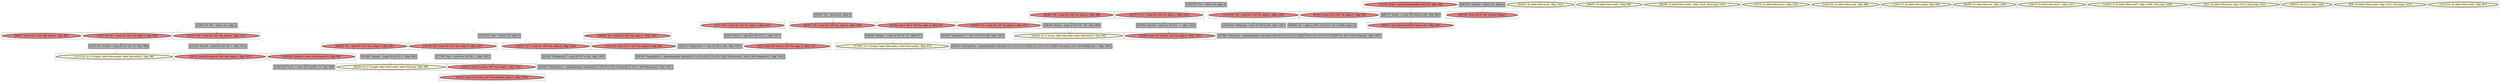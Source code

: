 
digraph G {



node306->node291 [style=dotted,color=forestgreen,label="T",fontcolor=forestgreen ]
node305->node329 [style=dotted,color=forestgreen,label="T",fontcolor=forestgreen ]
node319->node343 [style=dotted,color=forestgreen,label="T",fontcolor=forestgreen ]
node318->node304 [style=dotted,color=forestgreen,label="T",fontcolor=forestgreen ]
node319->node318 [style=dotted,color=forestgreen,label="T",fontcolor=forestgreen ]
node306->node282 [style=dotted,color=forestgreen,label="T",fontcolor=forestgreen ]
node293->node292 [style=dotted,color=forestgreen,label="T",fontcolor=forestgreen ]
node335->node286 [style=dotted,color=forestgreen,label="T",fontcolor=forestgreen ]
node319->node317 [style=dotted,color=forestgreen,label="T",fontcolor=forestgreen ]
node321->node316 [style=dotted,color=forestgreen,label="T",fontcolor=forestgreen ]
node290->node294 [style=dotted,color=forestgreen,label="T",fontcolor=forestgreen ]
node298->node333 [style=dotted,color=forestgreen,label="T",fontcolor=forestgreen ]
node306->node302 [style=dotted,color=forestgreen,label="T",fontcolor=forestgreen ]
node312->node287 [style=dotted,color=forestgreen,label="T",fontcolor=forestgreen ]
node303->node336 [style=dotted,color=forestgreen,label="T",fontcolor=forestgreen ]
node328->node330 [style=dotted,color=forestgreen,label="T",fontcolor=forestgreen ]
node299->node298 [style=dotted,color=forestgreen,label="T",fontcolor=forestgreen ]
node310->node322 [style=dotted,color=forestgreen,label="T",fontcolor=forestgreen ]
node313->node300 [style=dotted,color=forestgreen,label="T",fontcolor=forestgreen ]
node344->node299 [style=dotted,color=forestgreen,label="T",fontcolor=forestgreen ]
node343->node297 [style=dotted,color=forestgreen,label="T",fontcolor=forestgreen ]
node303->node288 [style=dotted,color=forestgreen,label="T",fontcolor=forestgreen ]
node326->node307 [style=dotted,color=forestgreen,label="T",fontcolor=forestgreen ]
node344->node307 [style=dotted,color=forestgreen,label="T",fontcolor=forestgreen ]
node319->node290 [style=dotted,color=forestgreen,label="T",fontcolor=forestgreen ]
node320->node312 [style=dotted,color=forestgreen,label="T",fontcolor=forestgreen ]
node306->node284 [style=dotted,color=forestgreen,label="T",fontcolor=forestgreen ]
node303->node286 [style=dotted,color=forestgreen,label="T",fontcolor=forestgreen ]
node329->node287 [style=dotted,color=forestgreen,label="T",fontcolor=forestgreen ]
node344->node296 [style=dotted,color=forestgreen,label="T",fontcolor=forestgreen ]
node334->node332 [style=dotted,color=forestgreen,label="T",fontcolor=forestgreen ]
node337->node334 [style=dotted,color=forestgreen,label="T",fontcolor=forestgreen ]
node306->node340 [style=dotted,color=forestgreen,label="T",fontcolor=forestgreen ]
node302->node313 [style=dotted,color=forestgreen,label="T",fontcolor=forestgreen ]
node303->node308 [style=dotted,color=forestgreen,label="T",fontcolor=forestgreen ]
node319->node327 [style=dotted,color=forestgreen,label="T",fontcolor=forestgreen ]
node303->node337 [style=dotted,color=forestgreen,label="T",fontcolor=forestgreen ]
node296->node293 [style=dotted,color=forestgreen,label="T",fontcolor=forestgreen ]
node280->node326 [style=dotted,color=forestgreen,label="T",fontcolor=forestgreen ]
node315->node329 [style=dotted,color=forestgreen,label="T",fontcolor=forestgreen ]
node289->node315 [style=dotted,color=forestgreen,label="T",fontcolor=forestgreen ]
node297->node295 [style=dotted,color=forestgreen,label="T",fontcolor=forestgreen ]
node344->node280 [style=dotted,color=forestgreen,label="T",fontcolor=forestgreen ]
node304->node330 [style=dotted,color=forestgreen,label="T",fontcolor=forestgreen ]
node336->node335 [style=dotted,color=forestgreen,label="T",fontcolor=forestgreen ]
node292->node315 [style=dotted,color=forestgreen,label="T",fontcolor=forestgreen ]
node294->node317 [style=dotted,color=forestgreen,label="T",fontcolor=forestgreen ]
node316->node339 [style=dotted,color=forestgreen,label="T",fontcolor=forestgreen ]
node291->node289 [style=dotted,color=forestgreen,label="T",fontcolor=forestgreen ]
node283->node282 [style=dotted,color=forestgreen,label="T",fontcolor=forestgreen ]
node344->node311 [style=dotted,color=forestgreen,label="T",fontcolor=forestgreen ]
node330->node292 [style=dotted,color=forestgreen,label="T",fontcolor=forestgreen ]
node288->node305 [style=dotted,color=forestgreen,label="T",fontcolor=forestgreen ]
node284->node283 [style=dotted,color=forestgreen,label="T",fontcolor=forestgreen ]


subgraph cluster65 {


node344 [penwidth=3.0,fontsize=20,fillcolor=grey,label="[54/63]  %j = alloca i32, align 4",shape=rectangle,style=filled ]



}

subgraph cluster63 {


node342 [penwidth=3.0,fontsize=20,fillcolor=lemonchiffon,label="[52/53]  br label %for.inc20, !dbg !1016",shape=ellipse,style=filled ]



}

subgraph cluster61 {


node340 [penwidth=3.0,fontsize=20,fillcolor=lightcoral,label="[66/67]  store i32 0, i32* %k, align 4, !dbg !982",shape=ellipse,style=filled ]



}

subgraph cluster60 {


node339 [penwidth=3.0,fontsize=20,fillcolor=lightcoral,label="[69/70]  call void @srand(i32 %conv) #3, !dbg !961",shape=ellipse,style=filled ]



}

subgraph cluster55 {


node334 [penwidth=3.0,fontsize=20,fillcolor=grey,label="[81/84]  %cmp8 = icmp slt i32 %3, 5, !dbg !995",shape=rectangle,style=filled ]



}

subgraph cluster53 {


node332 [penwidth=3.0,fontsize=20,fillcolor=lemonchiffon,label="[82/83]  br i1 %cmp8, label %for.body9, label %for.end, !dbg !996",shape=ellipse,style=filled ]



}

subgraph cluster51 {


node330 [penwidth=3.0,fontsize=20,fillcolor=grey,label="[87/88]  %arrayidx = getelementptr inbounds [100 x [10 x [10 x [5 x i32]]]], [100 x [10 x [10 x [5 x i32]]]]* %a, i64 0, i64 %idxprom, !dbg !1001",shape=rectangle,style=filled ]



}

subgraph cluster50 {


node329 [penwidth=3.0,fontsize=20,fillcolor=grey,label="[24/25]  %arrayidx16 = getelementptr inbounds [5 x i32], [5 x i32]* %arrayidx14, i64 0, i64 %idxprom15, !dbg !1001",shape=rectangle,style=filled ]



}

subgraph cluster49 {


node328 [penwidth=3.0,fontsize=20,fillcolor=grey,label="[86/89]  %a = alloca [100 x [10 x [10 x [5 x i32]]]], align 16",shape=rectangle,style=filled ]



}

subgraph cluster45 {


node324 [penwidth=3.0,fontsize=20,fillcolor=lemonchiffon,label="[96/97]  br label %for.cond7, !dbg !992",shape=ellipse,style=filled ]



}

subgraph cluster41 {


node320 [penwidth=3.0,fontsize=20,fillcolor=lightcoral,label="[128/131]  %call10 = call i32 @rand() #3, !dbg !997",shape=ellipse,style=filled ]



}

subgraph cluster39 {


node318 [penwidth=3.0,fontsize=20,fillcolor=lightcoral,label="[103/106]  %4 = load i32, i32* %i, align 4, !dbg !1000",shape=ellipse,style=filled ]



}

subgraph cluster38 {


node317 [penwidth=3.0,fontsize=20,fillcolor=lightcoral,label="[34/35]  store i32 %inc24, i32* %i, align 4, !dbg !1022",shape=ellipse,style=filled ]



}

subgraph cluster64 {


node343 [penwidth=3.0,fontsize=20,fillcolor=lightcoral,label="[64/65]  %0 = load i32, i32* %i, align 4, !dbg !966",shape=ellipse,style=filled ]



}

subgraph cluster46 {


node325 [penwidth=3.0,fontsize=20,fillcolor=lemonchiffon,label="[92/93]  br label %for.cond1, !dbg !1018, !llvm.loop !1019",shape=ellipse,style=filled ]



}

subgraph cluster37 {


node316 [penwidth=3.0,fontsize=20,fillcolor=grey,label="[68/71]  %conv = trunc i64 %call to i32, !dbg !960",shape=rectangle,style=filled ]



}

subgraph cluster36 {


node315 [penwidth=3.0,fontsize=20,fillcolor=grey,label="[29/30]  %arrayidx14 = getelementptr inbounds [10 x [5 x i32]], [10 x [5 x i32]]* %arrayidx12, i64 0, i64 %idxprom13, !dbg !1001",shape=rectangle,style=filled ]



}

subgraph cluster59 {


node338 [penwidth=3.0,fontsize=20,fillcolor=lemonchiffon,label="[74/75]  br label %for.inc23, !dbg !1021",shape=ellipse,style=filled ]



}

subgraph cluster15 {


node294 [penwidth=3.0,fontsize=20,fillcolor=grey,label="[33/36]  %inc24 = add nsw i32 %11, 1, !dbg !1022",shape=rectangle,style=filled ]



}

subgraph cluster40 {


node319 [penwidth=3.0,fontsize=20,fillcolor=grey,label="[102/107]  %i = alloca i32, align 4",shape=rectangle,style=filled ]



}

subgraph cluster35 {


node314 [penwidth=3.0,fontsize=20,fillcolor=lemonchiffon,label="[124/125]  br label %for.cond, !dbg !965",shape=ellipse,style=filled ]



}

subgraph cluster54 {


node333 [penwidth=3.0,fontsize=20,fillcolor=lemonchiffon,label="[57/58]  br i1 %cmp2, label %for.body3, label %for.end22, !dbg !978",shape=ellipse,style=filled ]



}

subgraph cluster42 {


node321 [penwidth=3.0,fontsize=20,fillcolor=lightcoral,label="[72/73]  %call = call i64 @time(i64* null) #3, !dbg !960",shape=ellipse,style=filled ]



}

subgraph cluster11 {


node290 [penwidth=3.0,fontsize=20,fillcolor=lightcoral,label="[32/37]  %11 = load i32, i32* %i, align 4, !dbg !1022",shape=ellipse,style=filled ]



}

subgraph cluster43 {


node322 [penwidth=3.0,fontsize=20,fillcolor=lightcoral,label="[99/100]  store i32 0, i32* %retval, align 4",shape=ellipse,style=filled ]



}

subgraph cluster19 {


node298 [penwidth=3.0,fontsize=20,fillcolor=grey,label="[56/59]  %cmp2 = icmp slt i32 %1, 10, !dbg !977",shape=rectangle,style=filled ]



}

subgraph cluster9 {


node288 [penwidth=3.0,fontsize=20,fillcolor=lightcoral,label="[22/27]  %7 = load i32, i32* %m, align 4, !dbg !1004",shape=ellipse,style=filled ]



}

subgraph cluster52 {


node331 [penwidth=3.0,fontsize=20,fillcolor=lemonchiffon,label="[126/127]  br label %for.cond4, !dbg !983",shape=ellipse,style=filled ]



}

subgraph cluster8 {


node287 [penwidth=3.0,fontsize=20,fillcolor=lightcoral,label="[20/21]  store i32 %rem, i32* %arrayidx16, align 4, !dbg !1005",shape=ellipse,style=filled ]



}

subgraph cluster10 {


node289 [penwidth=3.0,fontsize=20,fillcolor=grey,label="[28/31]  %idxprom13 = sext i32 %6 to i64, !dbg !1001",shape=rectangle,style=filled ]



}

subgraph cluster23 {


node302 [penwidth=3.0,fontsize=20,fillcolor=lightcoral,label="[109/114]  %2 = load i32, i32* %k, align 4, !dbg !984",shape=ellipse,style=filled ]



}

subgraph cluster7 {


node286 [penwidth=3.0,fontsize=20,fillcolor=lightcoral,label="[18/19]  store i32 %inc, i32* %m, align 4, !dbg !1007",shape=ellipse,style=filled ]



}

subgraph cluster14 {


node293 [penwidth=3.0,fontsize=20,fillcolor=grey,label="[42/43]  %idxprom11 = sext i32 %5 to i64, !dbg !1001",shape=rectangle,style=filled ]



}

subgraph cluster44 {


node323 [penwidth=3.0,fontsize=20,fillcolor=lemonchiffon,label="[94/95]  br label %for.inc, !dbg !1006",shape=ellipse,style=filled ]



}

subgraph cluster6 {


node285 [penwidth=3.0,fontsize=20,fillcolor=lemonchiffon,label="[16/17]  br label %for.inc17, !dbg !1011",shape=ellipse,style=filled ]



}

subgraph cluster30 {


node309 [penwidth=3.0,fontsize=20,fillcolor=lemonchiffon,label="[116/117]  br label %for.cond7, !dbg !1008, !llvm.loop !1009",shape=ellipse,style=filled ]



}

subgraph cluster31 {


node310 [penwidth=3.0,fontsize=20,fillcolor=grey,label="[98/101]  %retval = alloca i32, align 4",shape=rectangle,style=filled ]



}

subgraph cluster0 {


node279 [penwidth=3.0,fontsize=20,fillcolor=lemonchiffon,label="[0/1]  br label %for.cond, !dbg !1023, !llvm.loop !1024",shape=ellipse,style=filled ]



}

subgraph cluster13 {


node292 [penwidth=3.0,fontsize=20,fillcolor=grey,label="[40/41]  %arrayidx12 = getelementptr inbounds [10 x [10 x [5 x i32]]], [10 x [10 x [5 x i32]]]* %arrayidx, i64 0, i64 %idxprom11, !dbg !1001",shape=rectangle,style=filled ]



}

subgraph cluster5 {


node284 [penwidth=3.0,fontsize=20,fillcolor=lightcoral,label="[14/15]  %9 = load i32, i32* %k, align 4, !dbg !1012",shape=ellipse,style=filled ]



}

subgraph cluster47 {


node326 [penwidth=3.0,fontsize=20,fillcolor=grey,label="[3/6]  %inc21 = add nsw i32 %10, 1, !dbg !1017",shape=rectangle,style=filled ]



}

subgraph cluster1 {


node280 [penwidth=3.0,fontsize=20,fillcolor=lightcoral,label="[2/7]  %10 = load i32, i32* %j, align 4, !dbg !1017",shape=ellipse,style=filled ]



}

subgraph cluster58 {


node337 [penwidth=3.0,fontsize=20,fillcolor=lightcoral,label="[80/85]  %3 = load i32, i32* %m, align 4, !dbg !993",shape=ellipse,style=filled ]



}

subgraph cluster32 {


node311 [penwidth=3.0,fontsize=20,fillcolor=lightcoral,label="[61/62]  store i32 0, i32* %j, align 4, !dbg !973",shape=ellipse,style=filled ]



}

subgraph cluster3 {


node282 [penwidth=3.0,fontsize=20,fillcolor=lightcoral,label="[10/11]  store i32 %inc18, i32* %k, align 4, !dbg !1012",shape=ellipse,style=filled ]



}

subgraph cluster48 {


node327 [penwidth=3.0,fontsize=20,fillcolor=lightcoral,label="[90/91]  store i32 0, i32* %i, align 4, !dbg !964",shape=ellipse,style=filled ]



}

subgraph cluster4 {


node283 [penwidth=3.0,fontsize=20,fillcolor=grey,label="[12/13]  %inc18 = add nsw i32 %9, 1, !dbg !1012",shape=rectangle,style=filled ]



}

subgraph cluster57 {


node336 [penwidth=3.0,fontsize=20,fillcolor=lightcoral,label="[76/79]  %8 = load i32, i32* %m, align 4, !dbg !1007",shape=ellipse,style=filled ]



}

subgraph cluster17 {


node296 [penwidth=3.0,fontsize=20,fillcolor=lightcoral,label="[46/47]  %5 = load i32, i32* %j, align 4, !dbg !1002",shape=ellipse,style=filled ]



}

subgraph cluster62 {


node341 [penwidth=3.0,fontsize=20,fillcolor=lemonchiffon,label="[50/51]  ret i32 0, !dbg !1026",shape=ellipse,style=filled ]



}

subgraph cluster16 {


node295 [penwidth=3.0,fontsize=20,fillcolor=lemonchiffon,label="[44/45]  br i1 %cmp, label %for.body, label %for.end25, !dbg !969",shape=ellipse,style=filled ]



}

subgraph cluster2 {


node281 [penwidth=3.0,fontsize=20,fillcolor=lemonchiffon,label="[8/9]  br label %for.cond4, !dbg !1013, !llvm.loop !1014",shape=ellipse,style=filled ]



}

subgraph cluster34 {


node313 [penwidth=3.0,fontsize=20,fillcolor=grey,label="[110/113]  %cmp5 = icmp slt i32 %2, 10, !dbg !986",shape=rectangle,style=filled ]



}

subgraph cluster22 {


node301 [penwidth=3.0,fontsize=20,fillcolor=lemonchiffon,label="[122/123]  br label %for.cond1, !dbg !974",shape=ellipse,style=filled ]



}

subgraph cluster56 {


node335 [penwidth=3.0,fontsize=20,fillcolor=grey,label="[77/78]  %inc = add nsw i32 %8, 1, !dbg !1007",shape=rectangle,style=filled ]



}

subgraph cluster25 {


node304 [penwidth=3.0,fontsize=20,fillcolor=grey,label="[104/105]  %idxprom = sext i32 %4 to i64, !dbg !1001",shape=rectangle,style=filled ]



}

subgraph cluster18 {


node297 [penwidth=3.0,fontsize=20,fillcolor=grey,label="[48/49]  %cmp = icmp slt i32 %0, 100, !dbg !968",shape=rectangle,style=filled ]



}

subgraph cluster29 {


node308 [penwidth=3.0,fontsize=20,fillcolor=lightcoral,label="[118/119]  store i32 0, i32* %m, align 4, !dbg !991",shape=ellipse,style=filled ]



}

subgraph cluster20 {


node299 [penwidth=3.0,fontsize=20,fillcolor=lightcoral,label="[55/60]  %1 = load i32, i32* %j, align 4, !dbg !975",shape=ellipse,style=filled ]



}

subgraph cluster26 {


node305 [penwidth=3.0,fontsize=20,fillcolor=grey,label="[23/26]  %idxprom15 = sext i32 %7 to i64, !dbg !1001",shape=rectangle,style=filled ]



}

subgraph cluster24 {


node303 [penwidth=3.0,fontsize=20,fillcolor=grey,label="[120/121]  %m = alloca i32, align 4",shape=rectangle,style=filled ]



}

subgraph cluster28 {


node307 [penwidth=3.0,fontsize=20,fillcolor=lightcoral,label="[4/5]  store i32 %inc21, i32* %j, align 4, !dbg !1017",shape=ellipse,style=filled ]



}

subgraph cluster27 {


node306 [penwidth=3.0,fontsize=20,fillcolor=grey,label="[108/115]  %k = alloca i32, align 4",shape=rectangle,style=filled ]



}

subgraph cluster21 {


node300 [penwidth=3.0,fontsize=20,fillcolor=lemonchiffon,label="[111/112]  br i1 %cmp5, label %for.body6, label %for.end19, !dbg !987",shape=ellipse,style=filled ]



}

subgraph cluster12 {


node291 [penwidth=3.0,fontsize=20,fillcolor=lightcoral,label="[38/39]  %6 = load i32, i32* %k, align 4, !dbg !1003",shape=ellipse,style=filled ]



}

subgraph cluster33 {


node312 [penwidth=3.0,fontsize=20,fillcolor=grey,label="[129/130]  %rem = srem i32 %call10, 10, !dbg !999",shape=rectangle,style=filled ]



}

}
